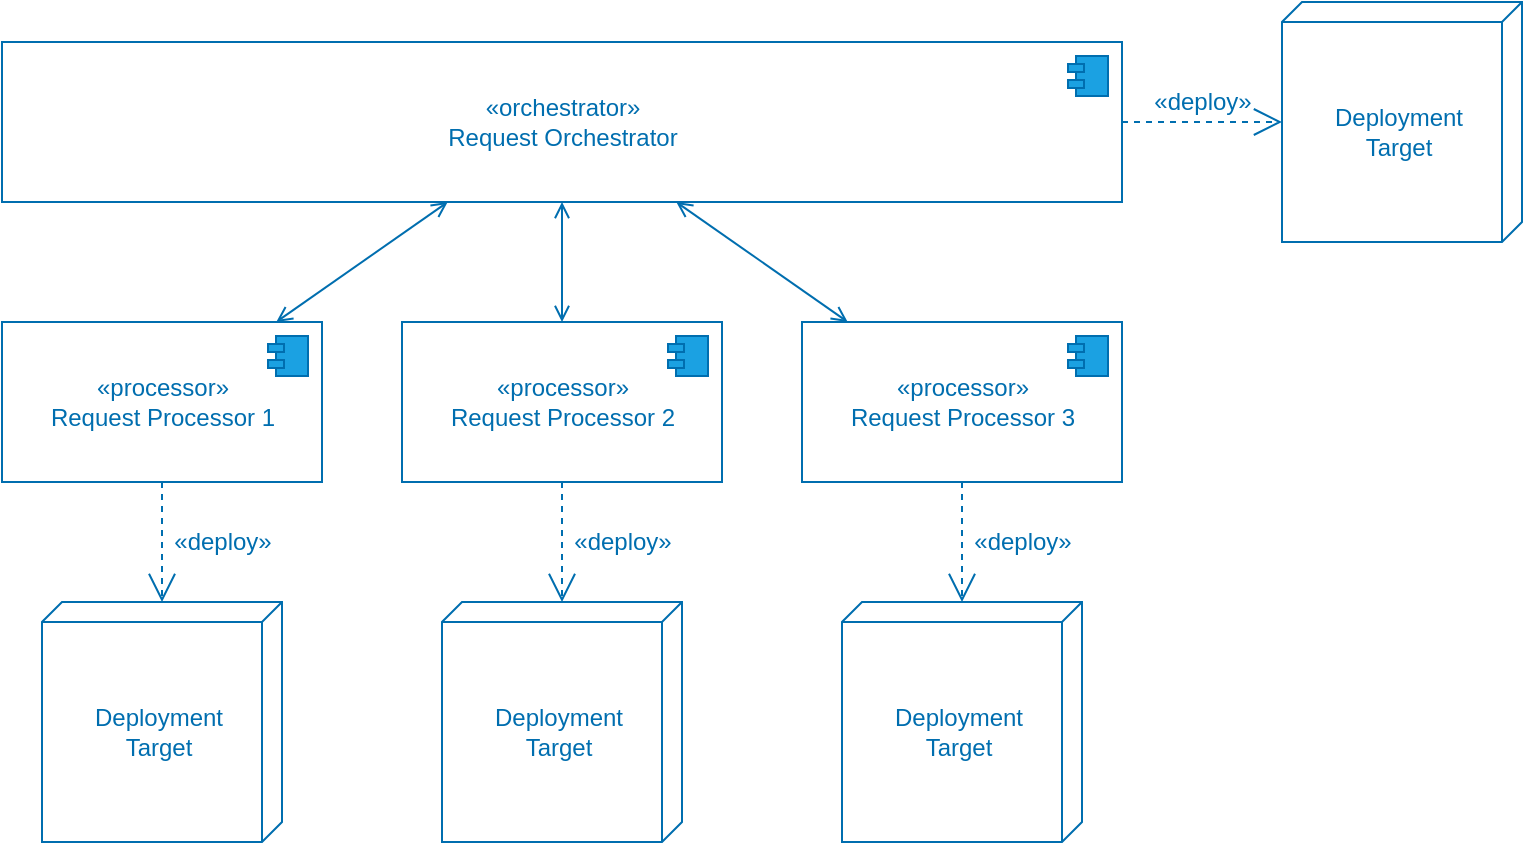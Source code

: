<mxfile>
    <diagram id="1rftnht3yMh0IZzJSGRs" name="Page-1">
        <mxGraphModel dx="640" dy="548" grid="1" gridSize="10" guides="1" tooltips="1" connect="1" arrows="1" fold="1" page="1" pageScale="1" pageWidth="850" pageHeight="1100" math="0" shadow="0">
            <root>
                <mxCell id="0"/>
                <mxCell id="1" parent="0"/>
                <mxCell id="8" style="edgeStyle=none;html=1;endArrow=open;endFill=0;fillColor=#1ba1e2;strokeColor=#006EAF;fontColor=#006EAF;startArrow=open;startFill=0;" parent="1" source="2" target="9" edge="1">
                    <mxGeometry relative="1" as="geometry"/>
                </mxCell>
                <mxCell id="2" value="«orchestrator»&lt;br&gt;&lt;span&gt;Request Orchestrator&lt;/span&gt;" style="html=1;dropTarget=0;fillColor=none;fontColor=#006EAF;strokeColor=#006EAF;fontStyle=0" parent="1" vertex="1">
                    <mxGeometry x="40" y="80" width="560" height="80" as="geometry"/>
                </mxCell>
                <mxCell id="3" value="" style="shape=module;jettyWidth=8;jettyHeight=4;fillColor=#1ba1e2;fontColor=#006EAF;strokeColor=#006EAF;" parent="2" vertex="1">
                    <mxGeometry x="1" width="20" height="20" relative="1" as="geometry">
                        <mxPoint x="-27" y="7" as="offset"/>
                    </mxGeometry>
                </mxCell>
                <mxCell id="4" value="Deployment&lt;br&gt;Target" style="verticalAlign=middle;align=center;shape=cube;size=10;direction=south;fontStyle=0;html=1;boundedLbl=1;spacingLeft=5;fontColor=#006EAF;fillColor=none;strokeColor=#006EAF;" parent="1" vertex="1">
                    <mxGeometry x="680" y="60" width="120" height="120" as="geometry"/>
                </mxCell>
                <mxCell id="9" value="«processor»&lt;br&gt;&lt;span&gt;Request Processor 1&lt;/span&gt;" style="html=1;dropTarget=0;fillColor=none;fontColor=#006EAF;strokeColor=#006EAF;fontStyle=0" parent="1" vertex="1">
                    <mxGeometry x="40" y="220" width="160" height="80" as="geometry"/>
                </mxCell>
                <mxCell id="10" value="" style="shape=module;jettyWidth=8;jettyHeight=4;fillColor=#1ba1e2;fontColor=#006EAF;strokeColor=#006EAF;fontStyle=0" parent="9" vertex="1">
                    <mxGeometry x="1" width="20" height="20" relative="1" as="geometry">
                        <mxPoint x="-27" y="7" as="offset"/>
                    </mxGeometry>
                </mxCell>
                <mxCell id="26" value="&lt;span style=&quot;font-size: 12px;&quot;&gt;«deploy»&lt;/span&gt;" style="endArrow=open;endSize=12;dashed=1;html=1;fillColor=#1ba1e2;strokeColor=#006EAF;fontColor=#006EAF;labelBackgroundColor=none;" parent="1" source="2" target="4" edge="1">
                    <mxGeometry y="10" width="160" relative="1" as="geometry">
                        <mxPoint x="260" y="190" as="sourcePoint"/>
                        <mxPoint x="420" y="190" as="targetPoint"/>
                        <mxPoint as="offset"/>
                    </mxGeometry>
                </mxCell>
                <mxCell id="28" value="&lt;span style=&quot;font-size: 12px;&quot;&gt;«deploy»&lt;/span&gt;" style="endArrow=open;endSize=12;dashed=1;html=1;fillColor=#1ba1e2;strokeColor=#006EAF;fontColor=#006EAF;labelBackgroundColor=none;" parent="1" source="9" target="35" edge="1">
                    <mxGeometry y="30" width="160" relative="1" as="geometry">
                        <mxPoint x="210" y="280.526" as="sourcePoint"/>
                        <mxPoint x="450" y="372.105" as="targetPoint"/>
                        <mxPoint as="offset"/>
                    </mxGeometry>
                </mxCell>
                <mxCell id="31" value="«processor»&lt;br&gt;&lt;span&gt;Request Processor 2&lt;/span&gt;" style="html=1;dropTarget=0;fillColor=none;fontColor=#006EAF;strokeColor=#006EAF;fontStyle=0" parent="1" vertex="1">
                    <mxGeometry x="240" y="220" width="160" height="80" as="geometry"/>
                </mxCell>
                <mxCell id="32" value="" style="shape=module;jettyWidth=8;jettyHeight=4;fillColor=#1ba1e2;fontColor=#006EAF;strokeColor=#006EAF;fontStyle=0" parent="31" vertex="1">
                    <mxGeometry x="1" width="20" height="20" relative="1" as="geometry">
                        <mxPoint x="-27" y="7" as="offset"/>
                    </mxGeometry>
                </mxCell>
                <mxCell id="33" value="«processor»&lt;br&gt;&lt;span&gt;Request Processor 3&lt;/span&gt;" style="html=1;dropTarget=0;fillColor=none;fontColor=#006EAF;strokeColor=#006EAF;fontStyle=0" parent="1" vertex="1">
                    <mxGeometry x="440" y="220" width="160" height="80" as="geometry"/>
                </mxCell>
                <mxCell id="34" value="" style="shape=module;jettyWidth=8;jettyHeight=4;fillColor=#1ba1e2;fontColor=#006EAF;strokeColor=#006EAF;fontStyle=0" parent="33" vertex="1">
                    <mxGeometry x="1" width="20" height="20" relative="1" as="geometry">
                        <mxPoint x="-27" y="7" as="offset"/>
                    </mxGeometry>
                </mxCell>
                <mxCell id="35" value="Deployment&lt;br&gt;Target" style="verticalAlign=middle;align=center;shape=cube;size=10;direction=south;fontStyle=0;html=1;boundedLbl=1;spacingLeft=5;fontColor=#006EAF;fillColor=none;strokeColor=#006EAF;" parent="1" vertex="1">
                    <mxGeometry x="60" y="360" width="120" height="120" as="geometry"/>
                </mxCell>
                <mxCell id="36" value="Deployment&lt;br&gt;Target" style="verticalAlign=middle;align=center;shape=cube;size=10;direction=south;fontStyle=0;html=1;boundedLbl=1;spacingLeft=5;fontColor=#006EAF;fillColor=none;strokeColor=#006EAF;" parent="1" vertex="1">
                    <mxGeometry x="260" y="360" width="120" height="120" as="geometry"/>
                </mxCell>
                <mxCell id="37" value="&lt;span style=&quot;font-size: 12px;&quot;&gt;«deploy»&lt;/span&gt;" style="endArrow=open;endSize=12;dashed=1;html=1;fillColor=#1ba1e2;strokeColor=#006EAF;fontColor=#006EAF;labelBackgroundColor=none;" parent="1" source="31" target="36" edge="1">
                    <mxGeometry y="30" width="160" relative="1" as="geometry">
                        <mxPoint x="130" y="330" as="sourcePoint"/>
                        <mxPoint x="130" y="370" as="targetPoint"/>
                        <mxPoint as="offset"/>
                    </mxGeometry>
                </mxCell>
                <mxCell id="38" value="Deployment&lt;br&gt;Target" style="verticalAlign=middle;align=center;shape=cube;size=10;direction=south;fontStyle=0;html=1;boundedLbl=1;spacingLeft=5;fontColor=#006EAF;fillColor=none;strokeColor=#006EAF;" parent="1" vertex="1">
                    <mxGeometry x="460" y="360" width="120" height="120" as="geometry"/>
                </mxCell>
                <mxCell id="39" value="&lt;span style=&quot;font-size: 12px;&quot;&gt;«deploy»&lt;/span&gt;" style="endArrow=open;endSize=12;dashed=1;html=1;fillColor=#1ba1e2;strokeColor=#006EAF;fontColor=#006EAF;labelBackgroundColor=none;" parent="1" source="33" target="38" edge="1">
                    <mxGeometry y="30" width="160" relative="1" as="geometry">
                        <mxPoint x="330" y="330" as="sourcePoint"/>
                        <mxPoint x="330" y="370" as="targetPoint"/>
                        <mxPoint as="offset"/>
                    </mxGeometry>
                </mxCell>
                <mxCell id="40" style="edgeStyle=none;html=1;endArrow=open;endFill=0;fillColor=#1ba1e2;strokeColor=#006EAF;fontColor=#006EAF;startArrow=open;startFill=0;" parent="1" source="2" target="31" edge="1">
                    <mxGeometry relative="1" as="geometry">
                        <mxPoint x="190" y="170" as="sourcePoint"/>
                        <mxPoint x="150" y="250" as="targetPoint"/>
                    </mxGeometry>
                </mxCell>
                <mxCell id="41" style="edgeStyle=none;html=1;endArrow=open;endFill=0;fillColor=#1ba1e2;strokeColor=#006EAF;fontColor=#006EAF;startArrow=open;startFill=0;" parent="1" source="2" target="33" edge="1">
                    <mxGeometry relative="1" as="geometry">
                        <mxPoint x="330" y="170" as="sourcePoint"/>
                        <mxPoint x="330" y="250" as="targetPoint"/>
                    </mxGeometry>
                </mxCell>
            </root>
        </mxGraphModel>
    </diagram>
</mxfile>